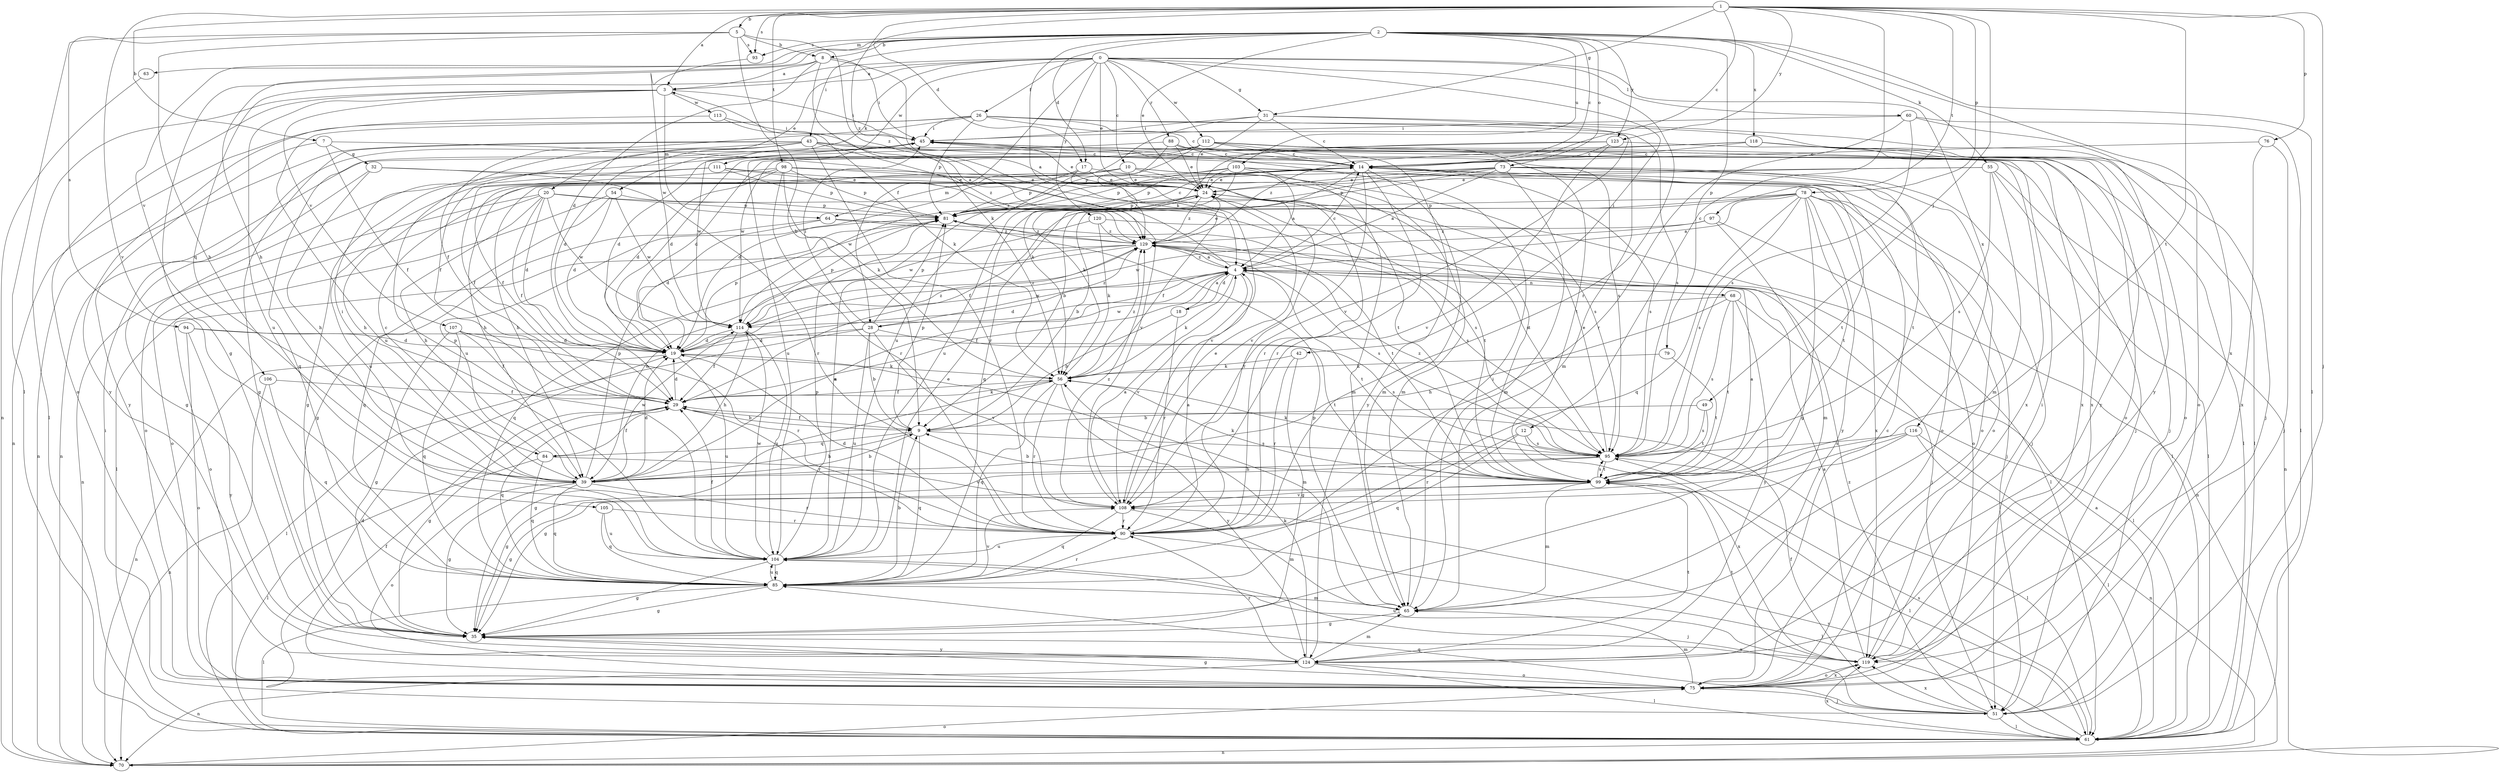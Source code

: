 strict digraph  {
0;
1;
2;
3;
4;
5;
7;
8;
9;
10;
12;
14;
17;
18;
19;
20;
24;
26;
28;
29;
31;
32;
35;
39;
42;
43;
45;
49;
51;
54;
55;
56;
60;
61;
63;
64;
65;
68;
70;
73;
75;
76;
78;
79;
81;
84;
85;
88;
90;
93;
94;
95;
97;
98;
99;
103;
104;
105;
106;
107;
108;
111;
112;
113;
114;
116;
118;
119;
120;
123;
124;
129;
0 -> 3  [label=a];
0 -> 10  [label=c];
0 -> 20  [label=e];
0 -> 24  [label=e];
0 -> 26  [label=f];
0 -> 28  [label=f];
0 -> 31  [label=g];
0 -> 42  [label=i];
0 -> 54  [label=k];
0 -> 60  [label=l];
0 -> 84  [label=q];
0 -> 88  [label=r];
0 -> 90  [label=r];
0 -> 111  [label=w];
0 -> 112  [label=w];
0 -> 116  [label=x];
0 -> 120  [label=y];
1 -> 3  [label=a];
1 -> 5  [label=b];
1 -> 7  [label=b];
1 -> 12  [label=c];
1 -> 14  [label=c];
1 -> 17  [label=d];
1 -> 31  [label=g];
1 -> 49  [label=j];
1 -> 51  [label=j];
1 -> 76  [label=p];
1 -> 78  [label=p];
1 -> 93  [label=s];
1 -> 97  [label=t];
1 -> 98  [label=t];
1 -> 99  [label=t];
1 -> 105  [label=v];
1 -> 123  [label=y];
1 -> 129  [label=z];
2 -> 8  [label=b];
2 -> 14  [label=c];
2 -> 17  [label=d];
2 -> 24  [label=e];
2 -> 39  [label=h];
2 -> 43  [label=i];
2 -> 55  [label=k];
2 -> 56  [label=k];
2 -> 61  [label=l];
2 -> 63  [label=m];
2 -> 73  [label=o];
2 -> 79  [label=p];
2 -> 93  [label=s];
2 -> 103  [label=u];
2 -> 106  [label=v];
2 -> 118  [label=x];
2 -> 119  [label=x];
2 -> 123  [label=y];
3 -> 45  [label=i];
3 -> 61  [label=l];
3 -> 64  [label=m];
3 -> 75  [label=o];
3 -> 104  [label=u];
3 -> 107  [label=v];
3 -> 113  [label=w];
4 -> 3  [label=a];
4 -> 14  [label=c];
4 -> 18  [label=d];
4 -> 19  [label=d];
4 -> 28  [label=f];
4 -> 29  [label=f];
4 -> 56  [label=k];
4 -> 68  [label=n];
4 -> 99  [label=t];
4 -> 108  [label=v];
4 -> 114  [label=w];
4 -> 129  [label=z];
5 -> 8  [label=b];
5 -> 9  [label=b];
5 -> 39  [label=h];
5 -> 61  [label=l];
5 -> 93  [label=s];
5 -> 94  [label=s];
5 -> 129  [label=z];
7 -> 29  [label=f];
7 -> 32  [label=g];
7 -> 108  [label=v];
7 -> 124  [label=y];
8 -> 3  [label=a];
8 -> 4  [label=a];
8 -> 19  [label=d];
8 -> 35  [label=g];
8 -> 45  [label=i];
8 -> 56  [label=k];
9 -> 29  [label=f];
9 -> 39  [label=h];
9 -> 81  [label=p];
9 -> 84  [label=q];
9 -> 85  [label=q];
9 -> 95  [label=s];
10 -> 19  [label=d];
10 -> 24  [label=e];
10 -> 39  [label=h];
10 -> 64  [label=m];
10 -> 65  [label=m];
10 -> 90  [label=r];
10 -> 95  [label=s];
12 -> 85  [label=q];
12 -> 90  [label=r];
12 -> 95  [label=s];
12 -> 119  [label=x];
14 -> 24  [label=e];
14 -> 65  [label=m];
14 -> 75  [label=o];
14 -> 81  [label=p];
14 -> 85  [label=q];
14 -> 90  [label=r];
14 -> 95  [label=s];
14 -> 99  [label=t];
14 -> 108  [label=v];
17 -> 24  [label=e];
17 -> 29  [label=f];
17 -> 81  [label=p];
17 -> 99  [label=t];
17 -> 108  [label=v];
18 -> 4  [label=a];
18 -> 9  [label=b];
18 -> 90  [label=r];
19 -> 56  [label=k];
19 -> 65  [label=m];
19 -> 70  [label=n];
19 -> 81  [label=p];
19 -> 104  [label=u];
19 -> 129  [label=z];
20 -> 19  [label=d];
20 -> 29  [label=f];
20 -> 39  [label=h];
20 -> 70  [label=n];
20 -> 75  [label=o];
20 -> 81  [label=p];
20 -> 95  [label=s];
20 -> 114  [label=w];
24 -> 81  [label=p];
24 -> 90  [label=r];
24 -> 95  [label=s];
24 -> 99  [label=t];
24 -> 104  [label=u];
24 -> 129  [label=z];
26 -> 14  [label=c];
26 -> 29  [label=f];
26 -> 45  [label=i];
26 -> 51  [label=j];
26 -> 65  [label=m];
26 -> 70  [label=n];
26 -> 81  [label=p];
26 -> 95  [label=s];
26 -> 104  [label=u];
28 -> 9  [label=b];
28 -> 19  [label=d];
28 -> 45  [label=i];
28 -> 61  [label=l];
28 -> 81  [label=p];
28 -> 99  [label=t];
28 -> 104  [label=u];
28 -> 108  [label=v];
28 -> 129  [label=z];
29 -> 9  [label=b];
29 -> 19  [label=d];
29 -> 35  [label=g];
29 -> 56  [label=k];
29 -> 85  [label=q];
29 -> 90  [label=r];
31 -> 14  [label=c];
31 -> 24  [label=e];
31 -> 45  [label=i];
31 -> 104  [label=u];
31 -> 108  [label=v];
31 -> 124  [label=y];
32 -> 24  [label=e];
32 -> 35  [label=g];
32 -> 39  [label=h];
32 -> 90  [label=r];
35 -> 119  [label=x];
35 -> 124  [label=y];
39 -> 4  [label=a];
39 -> 9  [label=b];
39 -> 14  [label=c];
39 -> 19  [label=d];
39 -> 35  [label=g];
39 -> 45  [label=i];
39 -> 75  [label=o];
39 -> 81  [label=p];
39 -> 85  [label=q];
39 -> 90  [label=r];
39 -> 114  [label=w];
42 -> 35  [label=g];
42 -> 56  [label=k];
42 -> 90  [label=r];
43 -> 14  [label=c];
43 -> 19  [label=d];
43 -> 29  [label=f];
43 -> 35  [label=g];
43 -> 51  [label=j];
43 -> 70  [label=n];
43 -> 90  [label=r];
43 -> 95  [label=s];
43 -> 104  [label=u];
43 -> 129  [label=z];
45 -> 14  [label=c];
45 -> 24  [label=e];
45 -> 85  [label=q];
45 -> 114  [label=w];
45 -> 119  [label=x];
49 -> 9  [label=b];
49 -> 95  [label=s];
49 -> 99  [label=t];
51 -> 29  [label=f];
51 -> 45  [label=i];
51 -> 61  [label=l];
51 -> 85  [label=q];
51 -> 119  [label=x];
51 -> 129  [label=z];
54 -> 19  [label=d];
54 -> 35  [label=g];
54 -> 61  [label=l];
54 -> 81  [label=p];
54 -> 114  [label=w];
55 -> 24  [label=e];
55 -> 39  [label=h];
55 -> 61  [label=l];
55 -> 65  [label=m];
55 -> 70  [label=n];
55 -> 95  [label=s];
56 -> 29  [label=f];
56 -> 35  [label=g];
56 -> 85  [label=q];
56 -> 90  [label=r];
56 -> 124  [label=y];
56 -> 129  [label=z];
60 -> 45  [label=i];
60 -> 61  [label=l];
60 -> 75  [label=o];
60 -> 90  [label=r];
60 -> 95  [label=s];
61 -> 4  [label=a];
61 -> 70  [label=n];
61 -> 95  [label=s];
61 -> 108  [label=v];
61 -> 119  [label=x];
63 -> 70  [label=n];
64 -> 19  [label=d];
64 -> 85  [label=q];
64 -> 99  [label=t];
64 -> 129  [label=z];
65 -> 35  [label=g];
65 -> 45  [label=i];
65 -> 81  [label=p];
68 -> 39  [label=h];
68 -> 61  [label=l];
68 -> 95  [label=s];
68 -> 99  [label=t];
68 -> 114  [label=w];
68 -> 124  [label=y];
70 -> 75  [label=o];
73 -> 4  [label=a];
73 -> 9  [label=b];
73 -> 24  [label=e];
73 -> 61  [label=l];
73 -> 65  [label=m];
73 -> 75  [label=o];
73 -> 81  [label=p];
73 -> 99  [label=t];
73 -> 114  [label=w];
75 -> 14  [label=c];
75 -> 19  [label=d];
75 -> 29  [label=f];
75 -> 35  [label=g];
75 -> 51  [label=j];
75 -> 65  [label=m];
75 -> 119  [label=x];
76 -> 14  [label=c];
76 -> 51  [label=j];
76 -> 119  [label=x];
78 -> 4  [label=a];
78 -> 9  [label=b];
78 -> 29  [label=f];
78 -> 35  [label=g];
78 -> 51  [label=j];
78 -> 75  [label=o];
78 -> 81  [label=p];
78 -> 85  [label=q];
78 -> 95  [label=s];
78 -> 99  [label=t];
78 -> 119  [label=x];
78 -> 124  [label=y];
79 -> 56  [label=k];
79 -> 99  [label=t];
81 -> 14  [label=c];
81 -> 95  [label=s];
81 -> 129  [label=z];
84 -> 29  [label=f];
84 -> 61  [label=l];
84 -> 81  [label=p];
84 -> 85  [label=q];
84 -> 108  [label=v];
85 -> 9  [label=b];
85 -> 35  [label=g];
85 -> 61  [label=l];
85 -> 65  [label=m];
85 -> 90  [label=r];
85 -> 104  [label=u];
85 -> 108  [label=v];
88 -> 14  [label=c];
88 -> 19  [label=d];
88 -> 24  [label=e];
88 -> 51  [label=j];
88 -> 56  [label=k];
88 -> 119  [label=x];
90 -> 4  [label=a];
90 -> 19  [label=d];
90 -> 61  [label=l];
90 -> 104  [label=u];
93 -> 114  [label=w];
94 -> 19  [label=d];
94 -> 75  [label=o];
94 -> 95  [label=s];
94 -> 124  [label=y];
95 -> 24  [label=e];
95 -> 35  [label=g];
95 -> 39  [label=h];
95 -> 56  [label=k];
95 -> 61  [label=l];
95 -> 99  [label=t];
95 -> 129  [label=z];
97 -> 65  [label=m];
97 -> 70  [label=n];
97 -> 114  [label=w];
97 -> 129  [label=z];
98 -> 19  [label=d];
98 -> 24  [label=e];
98 -> 29  [label=f];
98 -> 56  [label=k];
98 -> 81  [label=p];
98 -> 90  [label=r];
98 -> 99  [label=t];
98 -> 104  [label=u];
99 -> 4  [label=a];
99 -> 9  [label=b];
99 -> 35  [label=g];
99 -> 56  [label=k];
99 -> 61  [label=l];
99 -> 65  [label=m];
99 -> 95  [label=s];
99 -> 108  [label=v];
103 -> 4  [label=a];
103 -> 24  [label=e];
103 -> 39  [label=h];
103 -> 51  [label=j];
103 -> 56  [label=k];
103 -> 65  [label=m];
103 -> 75  [label=o];
103 -> 81  [label=p];
104 -> 24  [label=e];
104 -> 29  [label=f];
104 -> 35  [label=g];
104 -> 51  [label=j];
104 -> 81  [label=p];
104 -> 85  [label=q];
104 -> 114  [label=w];
105 -> 85  [label=q];
105 -> 90  [label=r];
105 -> 104  [label=u];
106 -> 29  [label=f];
106 -> 70  [label=n];
106 -> 85  [label=q];
107 -> 19  [label=d];
107 -> 29  [label=f];
107 -> 35  [label=g];
107 -> 85  [label=q];
107 -> 90  [label=r];
108 -> 4  [label=a];
108 -> 24  [label=e];
108 -> 65  [label=m];
108 -> 85  [label=q];
108 -> 90  [label=r];
108 -> 129  [label=z];
111 -> 24  [label=e];
111 -> 35  [label=g];
111 -> 75  [label=o];
111 -> 81  [label=p];
111 -> 129  [label=z];
112 -> 14  [label=c];
112 -> 19  [label=d];
112 -> 61  [label=l];
112 -> 70  [label=n];
112 -> 81  [label=p];
112 -> 99  [label=t];
112 -> 104  [label=u];
112 -> 119  [label=x];
112 -> 124  [label=y];
113 -> 45  [label=i];
113 -> 56  [label=k];
113 -> 124  [label=y];
114 -> 19  [label=d];
114 -> 29  [label=f];
114 -> 39  [label=h];
114 -> 81  [label=p];
114 -> 104  [label=u];
114 -> 129  [label=z];
116 -> 35  [label=g];
116 -> 61  [label=l];
116 -> 70  [label=n];
116 -> 95  [label=s];
116 -> 108  [label=v];
118 -> 14  [label=c];
118 -> 61  [label=l];
118 -> 75  [label=o];
118 -> 114  [label=w];
118 -> 124  [label=y];
118 -> 129  [label=z];
119 -> 4  [label=a];
119 -> 45  [label=i];
119 -> 75  [label=o];
119 -> 99  [label=t];
119 -> 104  [label=u];
120 -> 56  [label=k];
120 -> 61  [label=l];
120 -> 114  [label=w];
120 -> 129  [label=z];
123 -> 14  [label=c];
123 -> 19  [label=d];
123 -> 75  [label=o];
123 -> 104  [label=u];
123 -> 108  [label=v];
124 -> 56  [label=k];
124 -> 61  [label=l];
124 -> 65  [label=m];
124 -> 70  [label=n];
124 -> 75  [label=o];
124 -> 90  [label=r];
124 -> 99  [label=t];
129 -> 4  [label=a];
129 -> 24  [label=e];
129 -> 39  [label=h];
129 -> 51  [label=j];
129 -> 75  [label=o];
129 -> 85  [label=q];
129 -> 95  [label=s];
}
